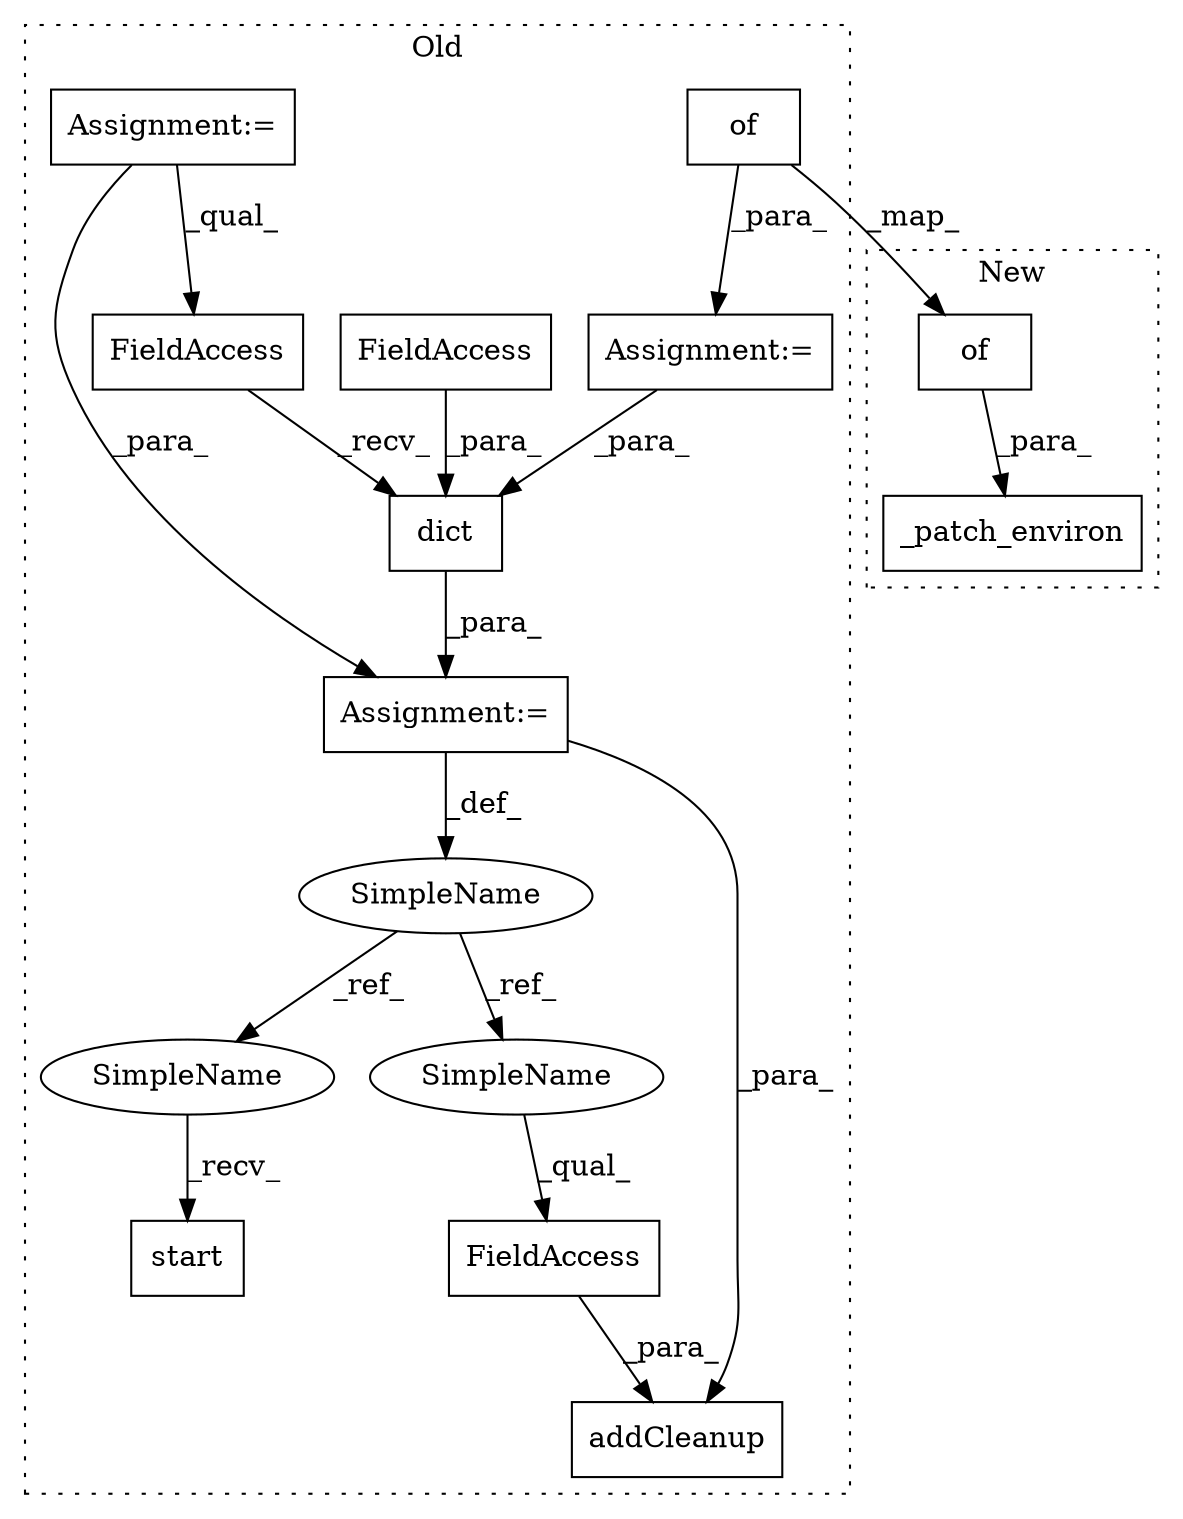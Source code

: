 digraph G {
subgraph cluster0 {
1 [label="start" a="32" s="11803" l="7" shape="box"];
3 [label="SimpleName" a="42" s="11730" l="15" shape="ellipse"];
4 [label="FieldAccess" a="22" s="11832" l="20" shape="box"];
5 [label="of" a="32" s="11691,11723" l="3,1" shape="box"];
7 [label="dict" a="32" s="11757,11780" l="5,1" shape="box"];
8 [label="FieldAccess" a="22" s="11762" l="10" shape="box"];
9 [label="FieldAccess" a="22" s="11746" l="10" shape="box"];
10 [label="Assignment:=" a="7" s="11686" l="1" shape="box"];
11 [label="Assignment:=" a="7" s="11745" l="1" shape="box"];
12 [label="addCleanup" a="32" s="11821,11852" l="11,1" shape="box"];
13 [label="Assignment:=" a="7" s="11032" l="4" shape="box"];
14 [label="SimpleName" a="42" s="11832" l="15" shape="ellipse"];
15 [label="SimpleName" a="42" s="11787" l="15" shape="ellipse"];
label = "Old";
style="dotted";
}
subgraph cluster1 {
2 [label="_patch_environ" a="32" s="11249,11301" l="15,1" shape="box"];
6 [label="of" a="32" s="11268,11300" l="3,1" shape="box"];
label = "New";
style="dotted";
}
3 -> 15 [label="_ref_"];
3 -> 14 [label="_ref_"];
4 -> 12 [label="_para_"];
5 -> 10 [label="_para_"];
5 -> 6 [label="_map_"];
6 -> 2 [label="_para_"];
7 -> 11 [label="_para_"];
8 -> 7 [label="_para_"];
9 -> 7 [label="_recv_"];
10 -> 7 [label="_para_"];
11 -> 12 [label="_para_"];
11 -> 3 [label="_def_"];
13 -> 9 [label="_qual_"];
13 -> 11 [label="_para_"];
14 -> 4 [label="_qual_"];
15 -> 1 [label="_recv_"];
}